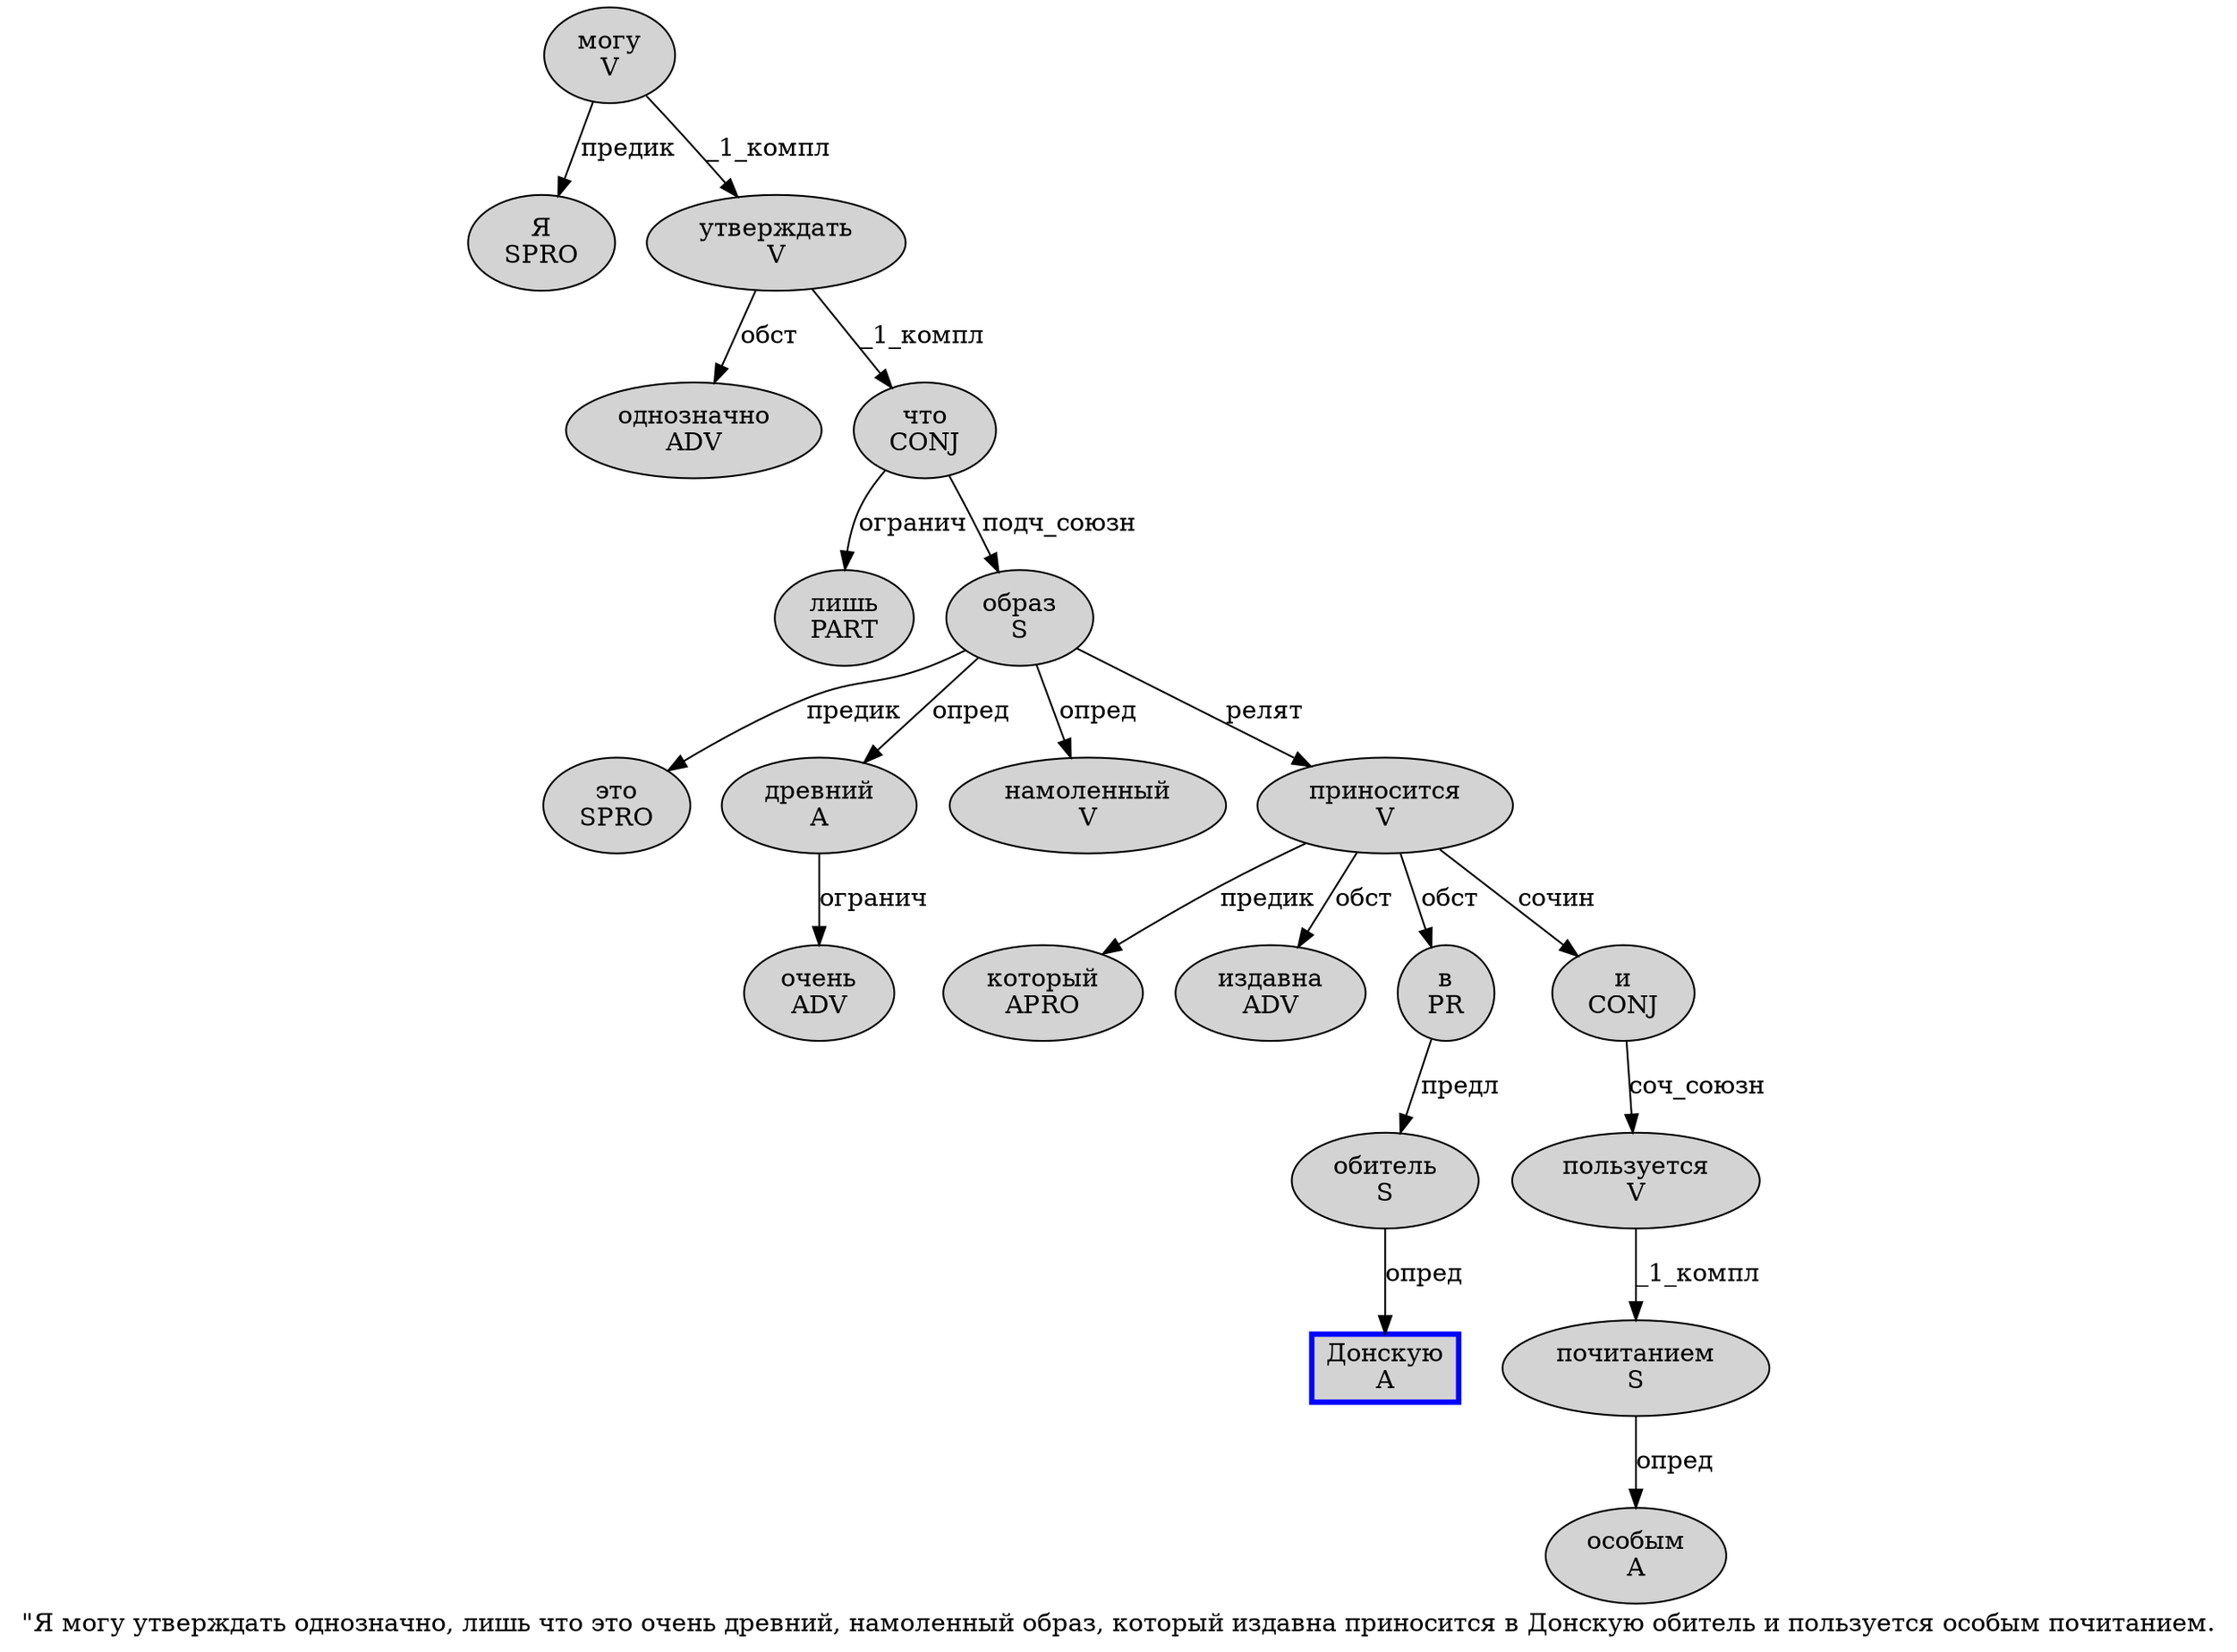 digraph SENTENCE_982 {
	graph [label="\"Я могу утверждать однозначно, лишь что это очень древний, намоленный образ, который издавна приносится в Донскую обитель и пользуется особым почитанием."]
	node [style=filled]
		1 [label="Я
SPRO" color="" fillcolor=lightgray penwidth=1 shape=ellipse]
		2 [label="могу
V" color="" fillcolor=lightgray penwidth=1 shape=ellipse]
		3 [label="утверждать
V" color="" fillcolor=lightgray penwidth=1 shape=ellipse]
		4 [label="однозначно
ADV" color="" fillcolor=lightgray penwidth=1 shape=ellipse]
		6 [label="лишь
PART" color="" fillcolor=lightgray penwidth=1 shape=ellipse]
		7 [label="что
CONJ" color="" fillcolor=lightgray penwidth=1 shape=ellipse]
		8 [label="это
SPRO" color="" fillcolor=lightgray penwidth=1 shape=ellipse]
		9 [label="очень
ADV" color="" fillcolor=lightgray penwidth=1 shape=ellipse]
		10 [label="древний
A" color="" fillcolor=lightgray penwidth=1 shape=ellipse]
		12 [label="намоленный
V" color="" fillcolor=lightgray penwidth=1 shape=ellipse]
		13 [label="образ
S" color="" fillcolor=lightgray penwidth=1 shape=ellipse]
		15 [label="который
APRO" color="" fillcolor=lightgray penwidth=1 shape=ellipse]
		16 [label="издавна
ADV" color="" fillcolor=lightgray penwidth=1 shape=ellipse]
		17 [label="приносится
V" color="" fillcolor=lightgray penwidth=1 shape=ellipse]
		18 [label="в
PR" color="" fillcolor=lightgray penwidth=1 shape=ellipse]
		19 [label="Донскую
A" color=blue fillcolor=lightgray penwidth=3 shape=box]
		20 [label="обитель
S" color="" fillcolor=lightgray penwidth=1 shape=ellipse]
		21 [label="и
CONJ" color="" fillcolor=lightgray penwidth=1 shape=ellipse]
		22 [label="пользуется
V" color="" fillcolor=lightgray penwidth=1 shape=ellipse]
		23 [label="особым
A" color="" fillcolor=lightgray penwidth=1 shape=ellipse]
		24 [label="почитанием
S" color="" fillcolor=lightgray penwidth=1 shape=ellipse]
			18 -> 20 [label="предл"]
			3 -> 4 [label="обст"]
			3 -> 7 [label="_1_компл"]
			7 -> 6 [label="огранич"]
			7 -> 13 [label="подч_союзн"]
			13 -> 8 [label="предик"]
			13 -> 10 [label="опред"]
			13 -> 12 [label="опред"]
			13 -> 17 [label="релят"]
			17 -> 15 [label="предик"]
			17 -> 16 [label="обст"]
			17 -> 18 [label="обст"]
			17 -> 21 [label="сочин"]
			21 -> 22 [label="соч_союзн"]
			22 -> 24 [label="_1_компл"]
			2 -> 1 [label="предик"]
			2 -> 3 [label="_1_компл"]
			20 -> 19 [label="опред"]
			24 -> 23 [label="опред"]
			10 -> 9 [label="огранич"]
}